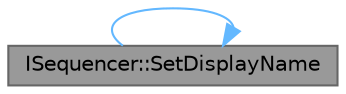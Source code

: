 digraph "ISequencer::SetDisplayName"
{
 // INTERACTIVE_SVG=YES
 // LATEX_PDF_SIZE
  bgcolor="transparent";
  edge [fontname=Helvetica,fontsize=10,labelfontname=Helvetica,labelfontsize=10];
  node [fontname=Helvetica,fontsize=10,shape=box,height=0.2,width=0.4];
  rankdir="LR";
  Node1 [id="Node000001",label="ISequencer::SetDisplayName",height=0.2,width=0.4,color="gray40", fillcolor="grey60", style="filled", fontcolor="black",tooltip="Set the Display Name of the Object Binding Track."];
  Node1 -> Node1 [id="edge1_Node000001_Node000001",color="steelblue1",style="solid",tooltip=" "];
}
